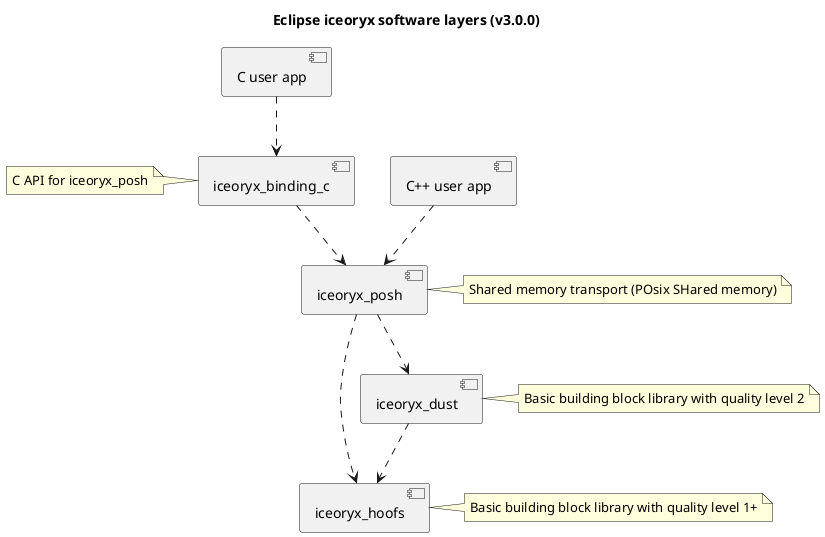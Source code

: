 @startuml

title Eclipse iceoryx software layers (v3.0.0)

skinparam BackgroundColor transparent
skinparam componentStyle uml2

skinparam component {
   backgroundColor<<namespace>> yellow
}

skinparam package {
   backgroundColor green
}

skinparam frame {
   backgroundColor chocolate
}

[iceoryx_dust]
[iceoryx_hoofs]
[iceoryx_posh]
[iceoryx_binding_c]
[C user app]
[C++ user app]

note right of iceoryx_hoofs : Basic building block library with quality level 1+
note right of iceoryx_dust : Basic building block library with quality level 2
note right of iceoryx_posh : Shared memory transport (POsix SHared memory)
note left of iceoryx_binding_c : C API for iceoryx_posh

[iceoryx_posh]  ..>  [iceoryx_hoofs]
[iceoryx_dust]  ..>  [iceoryx_hoofs]
[iceoryx_posh]  ..>  [iceoryx_dust]
[iceoryx_binding_c]  ..>  [iceoryx_posh]
[C user app]  ..>  [iceoryx_binding_c]
[C++ user app]  ..>  [iceoryx_posh]
@enduml
